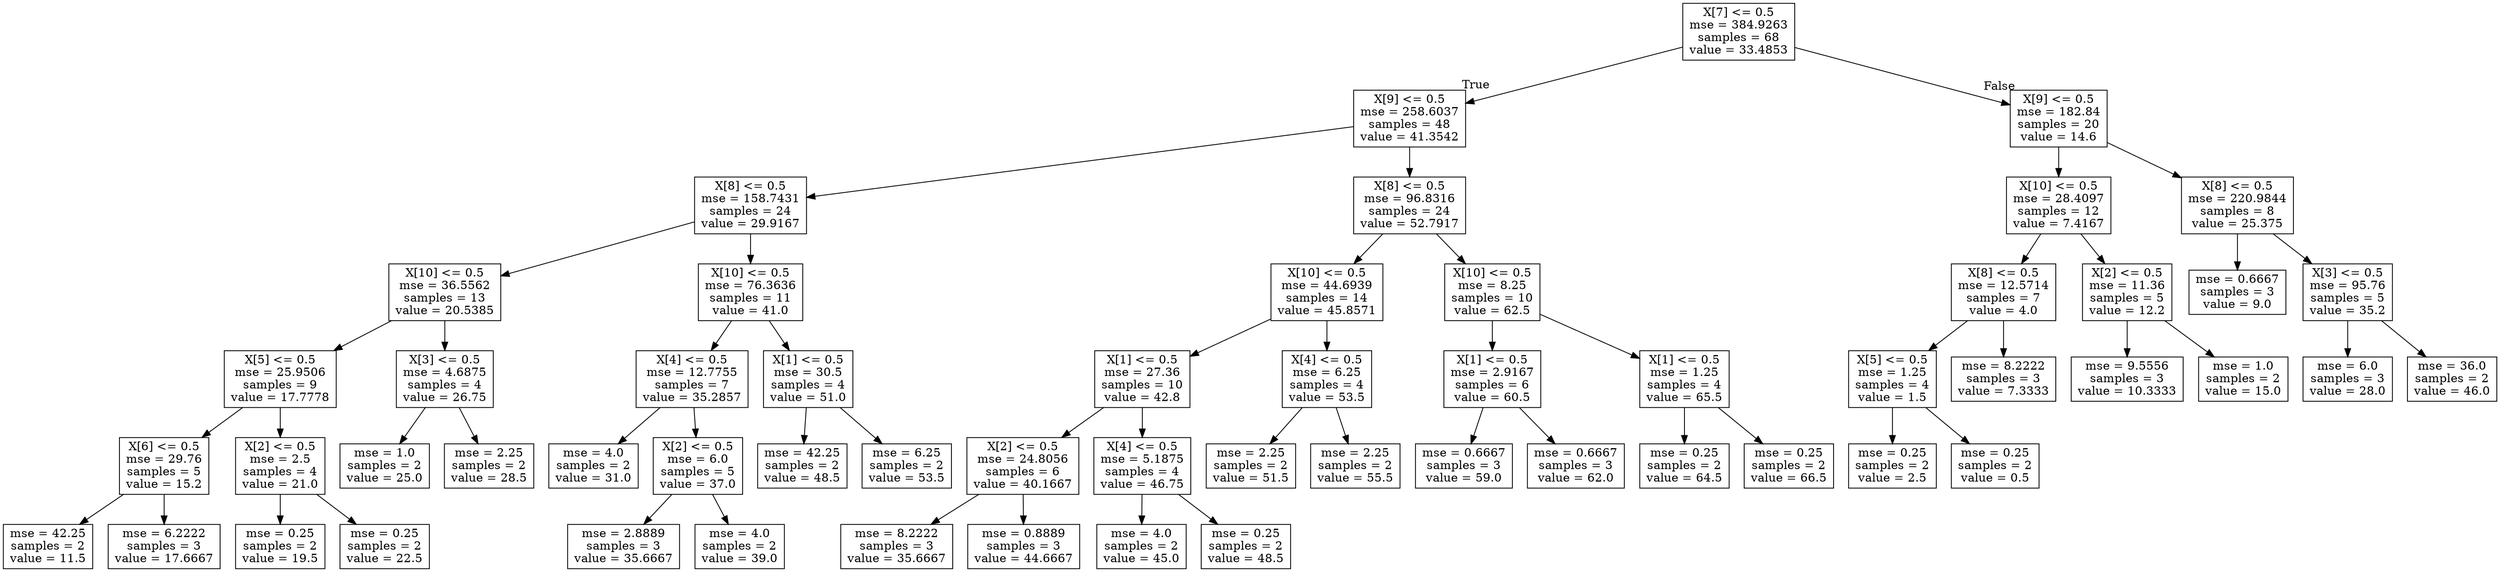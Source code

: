 digraph Tree {
node [shape=box] ;
0 [label="X[7] <= 0.5\nmse = 384.9263\nsamples = 68\nvalue = 33.4853"] ;
1 [label="X[9] <= 0.5\nmse = 258.6037\nsamples = 48\nvalue = 41.3542"] ;
0 -> 1 [labeldistance=2.5, labelangle=45, headlabel="True"] ;
2 [label="X[8] <= 0.5\nmse = 158.7431\nsamples = 24\nvalue = 29.9167"] ;
1 -> 2 ;
3 [label="X[10] <= 0.5\nmse = 36.5562\nsamples = 13\nvalue = 20.5385"] ;
2 -> 3 ;
4 [label="X[5] <= 0.5\nmse = 25.9506\nsamples = 9\nvalue = 17.7778"] ;
3 -> 4 ;
5 [label="X[6] <= 0.5\nmse = 29.76\nsamples = 5\nvalue = 15.2"] ;
4 -> 5 ;
6 [label="mse = 42.25\nsamples = 2\nvalue = 11.5"] ;
5 -> 6 ;
7 [label="mse = 6.2222\nsamples = 3\nvalue = 17.6667"] ;
5 -> 7 ;
8 [label="X[2] <= 0.5\nmse = 2.5\nsamples = 4\nvalue = 21.0"] ;
4 -> 8 ;
9 [label="mse = 0.25\nsamples = 2\nvalue = 19.5"] ;
8 -> 9 ;
10 [label="mse = 0.25\nsamples = 2\nvalue = 22.5"] ;
8 -> 10 ;
11 [label="X[3] <= 0.5\nmse = 4.6875\nsamples = 4\nvalue = 26.75"] ;
3 -> 11 ;
12 [label="mse = 1.0\nsamples = 2\nvalue = 25.0"] ;
11 -> 12 ;
13 [label="mse = 2.25\nsamples = 2\nvalue = 28.5"] ;
11 -> 13 ;
14 [label="X[10] <= 0.5\nmse = 76.3636\nsamples = 11\nvalue = 41.0"] ;
2 -> 14 ;
15 [label="X[4] <= 0.5\nmse = 12.7755\nsamples = 7\nvalue = 35.2857"] ;
14 -> 15 ;
16 [label="mse = 4.0\nsamples = 2\nvalue = 31.0"] ;
15 -> 16 ;
17 [label="X[2] <= 0.5\nmse = 6.0\nsamples = 5\nvalue = 37.0"] ;
15 -> 17 ;
18 [label="mse = 2.8889\nsamples = 3\nvalue = 35.6667"] ;
17 -> 18 ;
19 [label="mse = 4.0\nsamples = 2\nvalue = 39.0"] ;
17 -> 19 ;
20 [label="X[1] <= 0.5\nmse = 30.5\nsamples = 4\nvalue = 51.0"] ;
14 -> 20 ;
21 [label="mse = 42.25\nsamples = 2\nvalue = 48.5"] ;
20 -> 21 ;
22 [label="mse = 6.25\nsamples = 2\nvalue = 53.5"] ;
20 -> 22 ;
23 [label="X[8] <= 0.5\nmse = 96.8316\nsamples = 24\nvalue = 52.7917"] ;
1 -> 23 ;
24 [label="X[10] <= 0.5\nmse = 44.6939\nsamples = 14\nvalue = 45.8571"] ;
23 -> 24 ;
25 [label="X[1] <= 0.5\nmse = 27.36\nsamples = 10\nvalue = 42.8"] ;
24 -> 25 ;
26 [label="X[2] <= 0.5\nmse = 24.8056\nsamples = 6\nvalue = 40.1667"] ;
25 -> 26 ;
27 [label="mse = 8.2222\nsamples = 3\nvalue = 35.6667"] ;
26 -> 27 ;
28 [label="mse = 0.8889\nsamples = 3\nvalue = 44.6667"] ;
26 -> 28 ;
29 [label="X[4] <= 0.5\nmse = 5.1875\nsamples = 4\nvalue = 46.75"] ;
25 -> 29 ;
30 [label="mse = 4.0\nsamples = 2\nvalue = 45.0"] ;
29 -> 30 ;
31 [label="mse = 0.25\nsamples = 2\nvalue = 48.5"] ;
29 -> 31 ;
32 [label="X[4] <= 0.5\nmse = 6.25\nsamples = 4\nvalue = 53.5"] ;
24 -> 32 ;
33 [label="mse = 2.25\nsamples = 2\nvalue = 51.5"] ;
32 -> 33 ;
34 [label="mse = 2.25\nsamples = 2\nvalue = 55.5"] ;
32 -> 34 ;
35 [label="X[10] <= 0.5\nmse = 8.25\nsamples = 10\nvalue = 62.5"] ;
23 -> 35 ;
36 [label="X[1] <= 0.5\nmse = 2.9167\nsamples = 6\nvalue = 60.5"] ;
35 -> 36 ;
37 [label="mse = 0.6667\nsamples = 3\nvalue = 59.0"] ;
36 -> 37 ;
38 [label="mse = 0.6667\nsamples = 3\nvalue = 62.0"] ;
36 -> 38 ;
39 [label="X[1] <= 0.5\nmse = 1.25\nsamples = 4\nvalue = 65.5"] ;
35 -> 39 ;
40 [label="mse = 0.25\nsamples = 2\nvalue = 64.5"] ;
39 -> 40 ;
41 [label="mse = 0.25\nsamples = 2\nvalue = 66.5"] ;
39 -> 41 ;
42 [label="X[9] <= 0.5\nmse = 182.84\nsamples = 20\nvalue = 14.6"] ;
0 -> 42 [labeldistance=2.5, labelangle=-45, headlabel="False"] ;
43 [label="X[10] <= 0.5\nmse = 28.4097\nsamples = 12\nvalue = 7.4167"] ;
42 -> 43 ;
44 [label="X[8] <= 0.5\nmse = 12.5714\nsamples = 7\nvalue = 4.0"] ;
43 -> 44 ;
45 [label="X[5] <= 0.5\nmse = 1.25\nsamples = 4\nvalue = 1.5"] ;
44 -> 45 ;
46 [label="mse = 0.25\nsamples = 2\nvalue = 2.5"] ;
45 -> 46 ;
47 [label="mse = 0.25\nsamples = 2\nvalue = 0.5"] ;
45 -> 47 ;
48 [label="mse = 8.2222\nsamples = 3\nvalue = 7.3333"] ;
44 -> 48 ;
49 [label="X[2] <= 0.5\nmse = 11.36\nsamples = 5\nvalue = 12.2"] ;
43 -> 49 ;
50 [label="mse = 9.5556\nsamples = 3\nvalue = 10.3333"] ;
49 -> 50 ;
51 [label="mse = 1.0\nsamples = 2\nvalue = 15.0"] ;
49 -> 51 ;
52 [label="X[8] <= 0.5\nmse = 220.9844\nsamples = 8\nvalue = 25.375"] ;
42 -> 52 ;
53 [label="mse = 0.6667\nsamples = 3\nvalue = 9.0"] ;
52 -> 53 ;
54 [label="X[3] <= 0.5\nmse = 95.76\nsamples = 5\nvalue = 35.2"] ;
52 -> 54 ;
55 [label="mse = 6.0\nsamples = 3\nvalue = 28.0"] ;
54 -> 55 ;
56 [label="mse = 36.0\nsamples = 2\nvalue = 46.0"] ;
54 -> 56 ;
}
